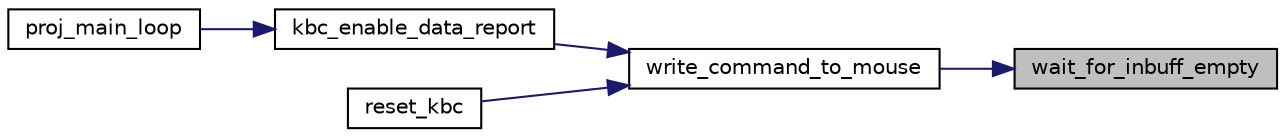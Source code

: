 digraph "wait_for_inbuff_empty"
{
 // LATEX_PDF_SIZE
  edge [fontname="Helvetica",fontsize="10",labelfontname="Helvetica",labelfontsize="10"];
  node [fontname="Helvetica",fontsize="10",shape=record];
  rankdir="RL";
  Node1 [label="wait_for_inbuff_empty",height=0.2,width=0.4,color="black", fillcolor="grey75", style="filled", fontcolor="black",tooltip="waits for the KBC input buffer to be empty"];
  Node1 -> Node2 [dir="back",color="midnightblue",fontsize="10",style="solid"];
  Node2 [label="write_command_to_mouse",height=0.2,width=0.4,color="black", fillcolor="white", style="filled",URL="$group__mouse.html#ga19a82faff0e40829b26501342b08bb81",tooltip="Writes the given command to the mouse."];
  Node2 -> Node3 [dir="back",color="midnightblue",fontsize="10",style="solid"];
  Node3 [label="kbc_enable_data_report",height=0.2,width=0.4,color="black", fillcolor="white", style="filled",URL="$group__mouse.html#gaf049d2ae2b13d6904e9225383152bbf2",tooltip="Enables KBC Mouse data reporting."];
  Node3 -> Node4 [dir="back",color="midnightblue",fontsize="10",style="solid"];
  Node4 [label="proj_main_loop",height=0.2,width=0.4,color="black", fillcolor="white", style="filled",URL="$proj_8c.html#a2a16f651eccbd248e1ad3b3b924b143b",tooltip=" "];
  Node2 -> Node5 [dir="back",color="midnightblue",fontsize="10",style="solid"];
  Node5 [label="reset_kbc",height=0.2,width=0.4,color="black", fillcolor="white", style="filled",URL="$group__mouse.html#ga0d78bea3540ef23412704f4dd2721fce",tooltip="Resets the KBC to the default Minix state."];
}
